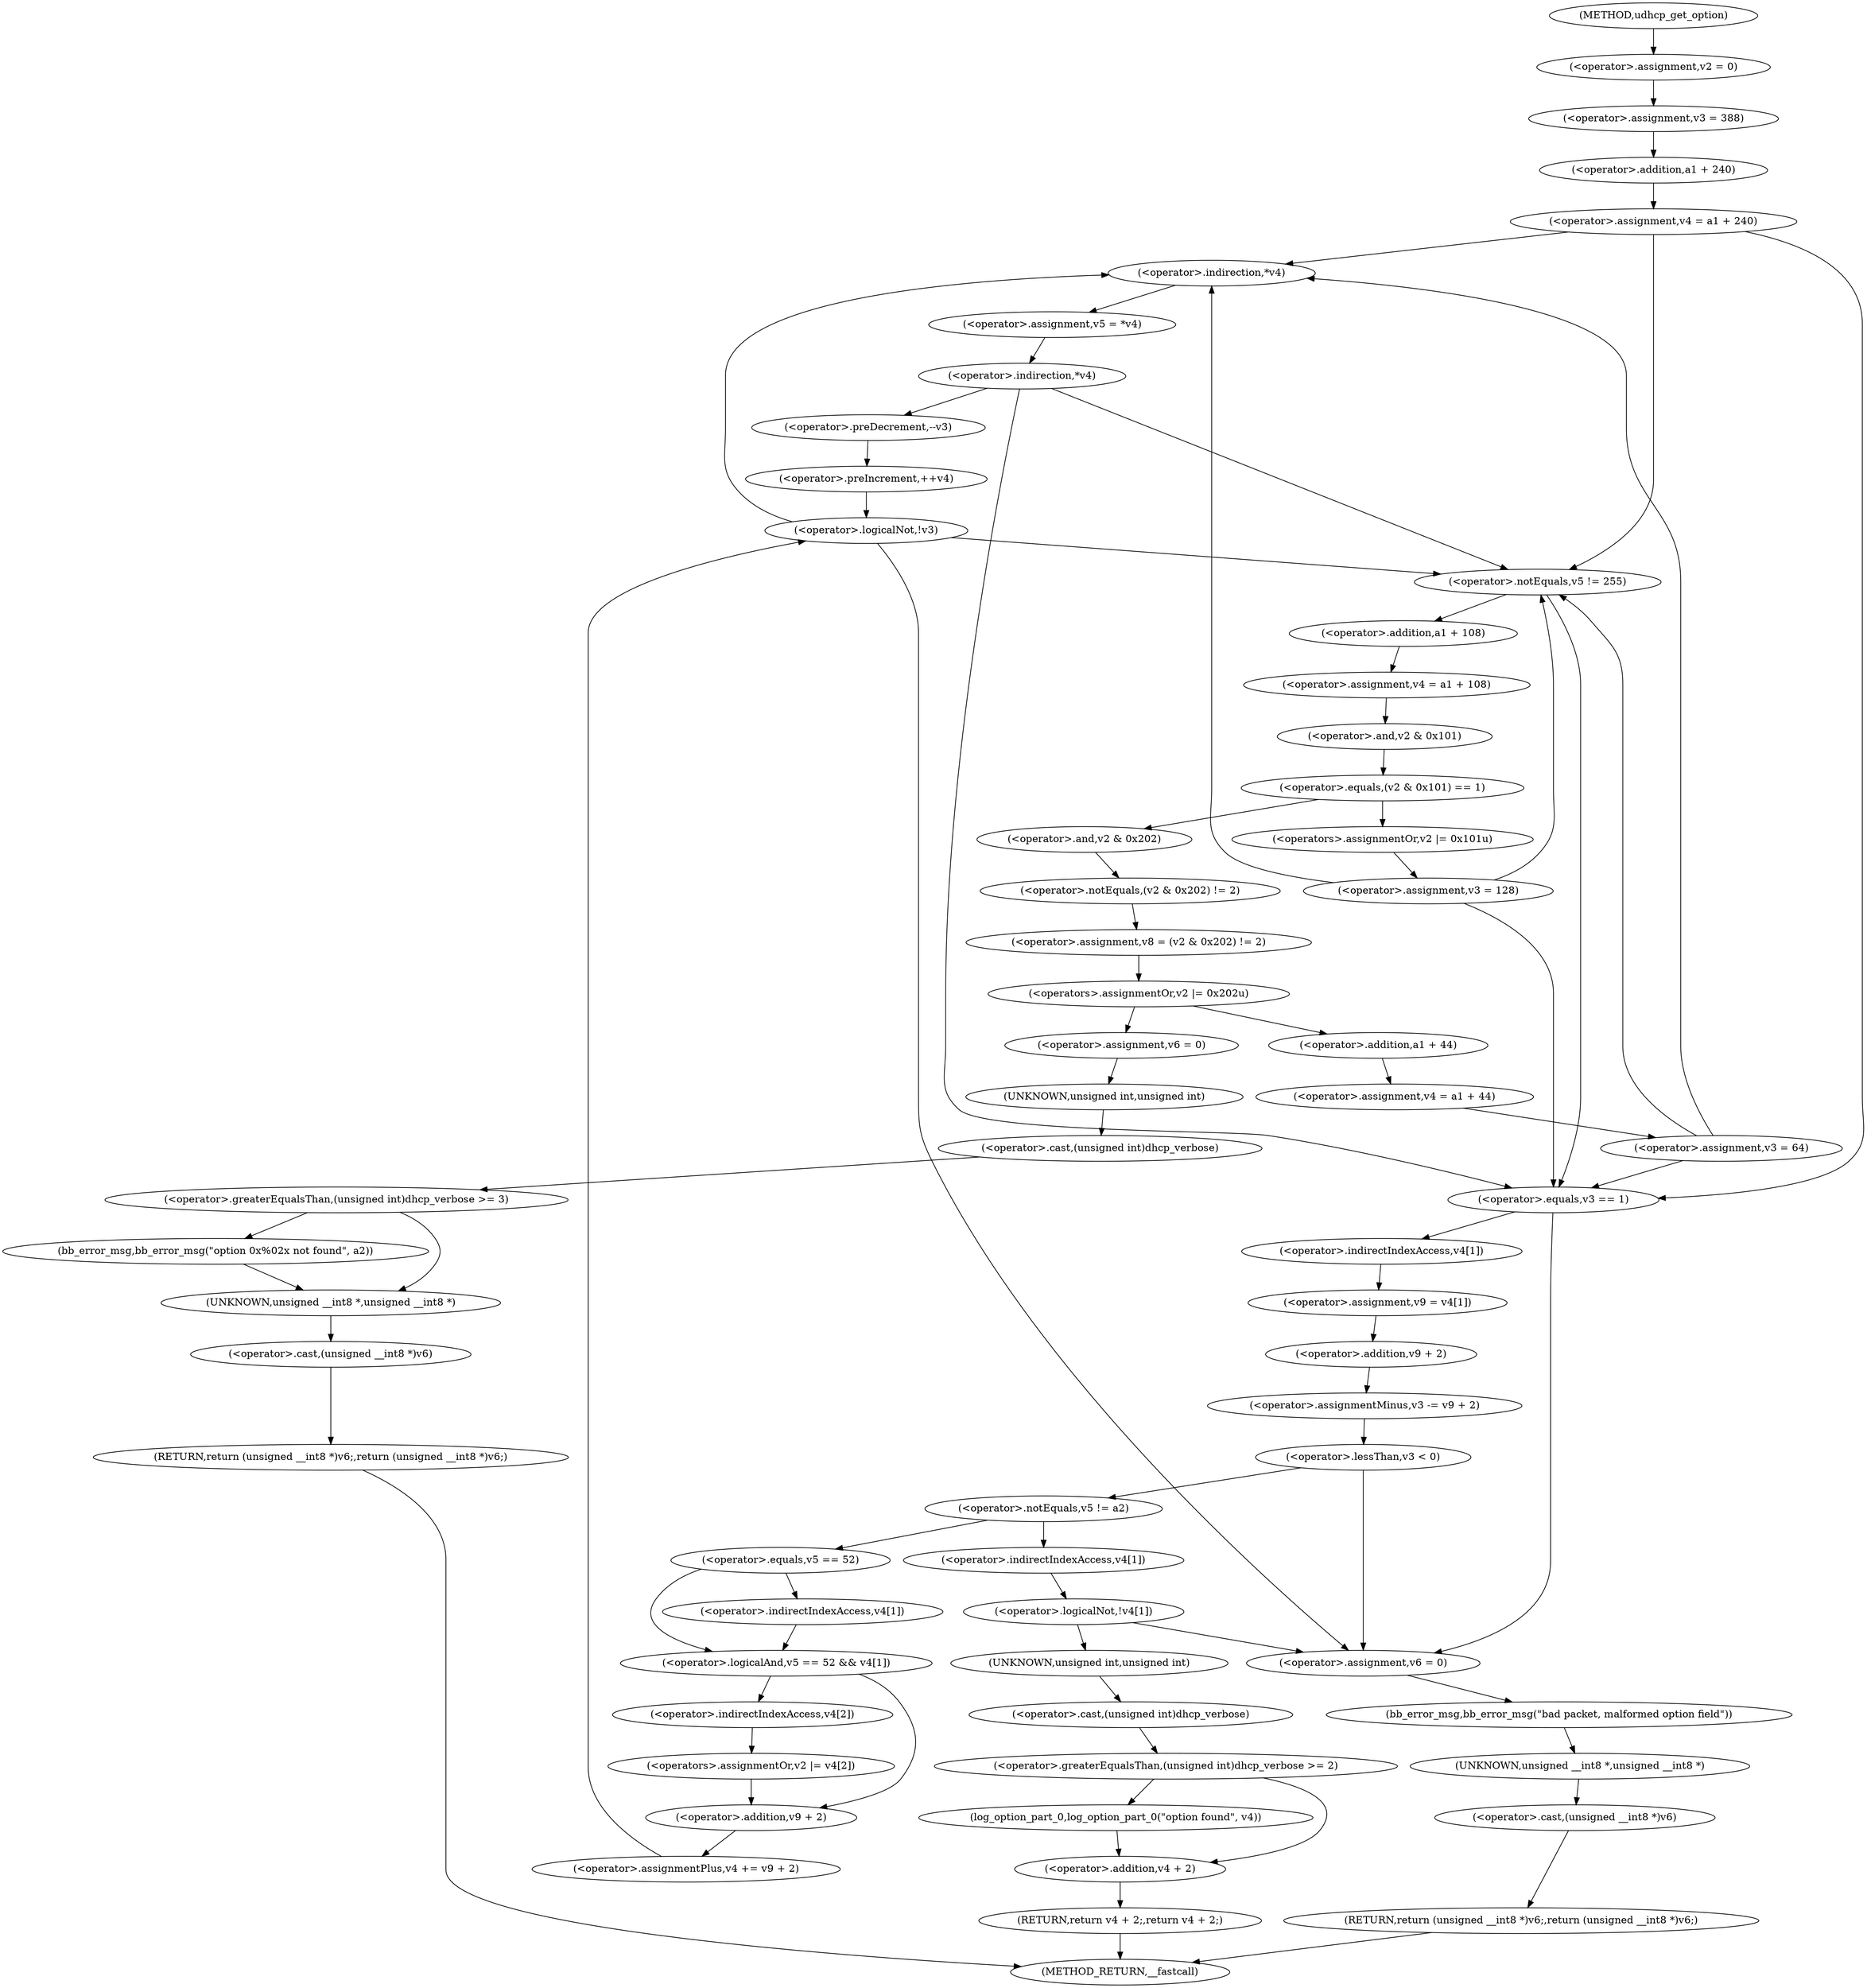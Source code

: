 digraph udhcp_get_option {  
"1000119" [label = "(<operator>.assignment,v2 = 0)" ]
"1000122" [label = "(<operator>.assignment,v3 = 388)" ]
"1000125" [label = "(<operator>.assignment,v4 = a1 + 240)" ]
"1000127" [label = "(<operator>.addition,a1 + 240)" ]
"1000136" [label = "(<operator>.assignment,v5 = *v4)" ]
"1000138" [label = "(<operator>.indirection,*v4)" ]
"1000141" [label = "(<operator>.indirection,*v4)" ]
"1000144" [label = "(<operator>.preDecrement,--v3)" ]
"1000146" [label = "(<operator>.preIncrement,++v4)" ]
"1000150" [label = "(<operator>.logicalNot,!v3)" ]
"1000154" [label = "(<operator>.notEquals,v5 != 255)" ]
"1000158" [label = "(<operator>.assignment,v4 = a1 + 108)" ]
"1000160" [label = "(<operator>.addition,a1 + 108)" ]
"1000164" [label = "(<operator>.equals,(v2 & 0x101) == 1)" ]
"1000165" [label = "(<operator>.and,v2 & 0x101)" ]
"1000170" [label = "(<operators>.assignmentOr,v2 |= 0x101u)" ]
"1000173" [label = "(<operator>.assignment,v3 = 128)" ]
"1000178" [label = "(<operator>.assignment,v8 = (v2 & 0x202) != 2)" ]
"1000180" [label = "(<operator>.notEquals,(v2 & 0x202) != 2)" ]
"1000181" [label = "(<operator>.and,v2 & 0x202)" ]
"1000185" [label = "(<operators>.assignmentOr,v2 |= 0x202u)" ]
"1000191" [label = "(<operator>.assignment,v6 = 0)" ]
"1000195" [label = "(<operator>.greaterEqualsThan,(unsigned int)dhcp_verbose >= 3)" ]
"1000196" [label = "(<operator>.cast,(unsigned int)dhcp_verbose)" ]
"1000197" [label = "(UNKNOWN,unsigned int,unsigned int)" ]
"1000200" [label = "(bb_error_msg,bb_error_msg(\"option 0x%02x not found\", a2))" ]
"1000203" [label = "(RETURN,return (unsigned __int8 *)v6;,return (unsigned __int8 *)v6;)" ]
"1000204" [label = "(<operator>.cast,(unsigned __int8 *)v6)" ]
"1000205" [label = "(UNKNOWN,unsigned __int8 *,unsigned __int8 *)" ]
"1000207" [label = "(<operator>.assignment,v4 = a1 + 44)" ]
"1000209" [label = "(<operator>.addition,a1 + 44)" ]
"1000212" [label = "(<operator>.assignment,v3 = 64)" ]
"1000216" [label = "(<operator>.equals,v3 == 1)" ]
"1000220" [label = "(<operator>.assignment,v9 = v4[1])" ]
"1000222" [label = "(<operator>.indirectIndexAccess,v4[1])" ]
"1000225" [label = "(<operator>.assignmentMinus,v3 -= v9 + 2)" ]
"1000227" [label = "(<operator>.addition,v9 + 2)" ]
"1000231" [label = "(<operator>.lessThan,v3 < 0)" ]
"1000236" [label = "(<operator>.notEquals,v5 != a2)" ]
"1000241" [label = "(<operator>.logicalAnd,v5 == 52 && v4[1])" ]
"1000242" [label = "(<operator>.equals,v5 == 52)" ]
"1000245" [label = "(<operator>.indirectIndexAccess,v4[1])" ]
"1000248" [label = "(<operators>.assignmentOr,v2 |= v4[2])" ]
"1000250" [label = "(<operator>.indirectIndexAccess,v4[2])" ]
"1000253" [label = "(<operator>.assignmentPlus,v4 += v9 + 2)" ]
"1000255" [label = "(<operator>.addition,v9 + 2)" ]
"1000260" [label = "(<operator>.logicalNot,!v4[1])" ]
"1000261" [label = "(<operator>.indirectIndexAccess,v4[1])" ]
"1000266" [label = "(<operator>.assignment,v6 = 0)" ]
"1000269" [label = "(bb_error_msg,bb_error_msg(\"bad packet, malformed option field\"))" ]
"1000271" [label = "(RETURN,return (unsigned __int8 *)v6;,return (unsigned __int8 *)v6;)" ]
"1000272" [label = "(<operator>.cast,(unsigned __int8 *)v6)" ]
"1000273" [label = "(UNKNOWN,unsigned __int8 *,unsigned __int8 *)" ]
"1000276" [label = "(<operator>.greaterEqualsThan,(unsigned int)dhcp_verbose >= 2)" ]
"1000277" [label = "(<operator>.cast,(unsigned int)dhcp_verbose)" ]
"1000278" [label = "(UNKNOWN,unsigned int,unsigned int)" ]
"1000281" [label = "(log_option_part_0,log_option_part_0(\"option found\", v4))" ]
"1000284" [label = "(RETURN,return v4 + 2;,return v4 + 2;)" ]
"1000285" [label = "(<operator>.addition,v4 + 2)" ]
"1000108" [label = "(METHOD,udhcp_get_option)" ]
"1000288" [label = "(METHOD_RETURN,__fastcall)" ]
  "1000119" -> "1000122" 
  "1000122" -> "1000127" 
  "1000125" -> "1000138" 
  "1000125" -> "1000154" 
  "1000125" -> "1000216" 
  "1000127" -> "1000125" 
  "1000136" -> "1000141" 
  "1000138" -> "1000136" 
  "1000141" -> "1000154" 
  "1000141" -> "1000216" 
  "1000141" -> "1000144" 
  "1000144" -> "1000146" 
  "1000146" -> "1000150" 
  "1000150" -> "1000138" 
  "1000150" -> "1000154" 
  "1000150" -> "1000266" 
  "1000154" -> "1000216" 
  "1000154" -> "1000160" 
  "1000158" -> "1000165" 
  "1000160" -> "1000158" 
  "1000164" -> "1000170" 
  "1000164" -> "1000181" 
  "1000165" -> "1000164" 
  "1000170" -> "1000173" 
  "1000173" -> "1000138" 
  "1000173" -> "1000154" 
  "1000173" -> "1000216" 
  "1000178" -> "1000185" 
  "1000180" -> "1000178" 
  "1000181" -> "1000180" 
  "1000185" -> "1000191" 
  "1000185" -> "1000209" 
  "1000191" -> "1000197" 
  "1000195" -> "1000205" 
  "1000195" -> "1000200" 
  "1000196" -> "1000195" 
  "1000197" -> "1000196" 
  "1000200" -> "1000205" 
  "1000203" -> "1000288" 
  "1000204" -> "1000203" 
  "1000205" -> "1000204" 
  "1000207" -> "1000212" 
  "1000209" -> "1000207" 
  "1000212" -> "1000138" 
  "1000212" -> "1000154" 
  "1000212" -> "1000216" 
  "1000216" -> "1000266" 
  "1000216" -> "1000222" 
  "1000220" -> "1000227" 
  "1000222" -> "1000220" 
  "1000225" -> "1000231" 
  "1000227" -> "1000225" 
  "1000231" -> "1000266" 
  "1000231" -> "1000236" 
  "1000236" -> "1000242" 
  "1000236" -> "1000261" 
  "1000241" -> "1000250" 
  "1000241" -> "1000255" 
  "1000242" -> "1000241" 
  "1000242" -> "1000245" 
  "1000245" -> "1000241" 
  "1000248" -> "1000255" 
  "1000250" -> "1000248" 
  "1000253" -> "1000150" 
  "1000255" -> "1000253" 
  "1000260" -> "1000278" 
  "1000260" -> "1000266" 
  "1000261" -> "1000260" 
  "1000266" -> "1000269" 
  "1000269" -> "1000273" 
  "1000271" -> "1000288" 
  "1000272" -> "1000271" 
  "1000273" -> "1000272" 
  "1000276" -> "1000281" 
  "1000276" -> "1000285" 
  "1000277" -> "1000276" 
  "1000278" -> "1000277" 
  "1000281" -> "1000285" 
  "1000284" -> "1000288" 
  "1000285" -> "1000284" 
  "1000108" -> "1000119" 
}
